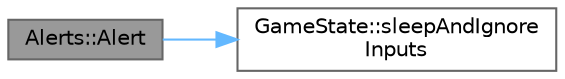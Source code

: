 digraph "Alerts::Alert"
{
 // LATEX_PDF_SIZE
  bgcolor="transparent";
  edge [fontname=Helvetica,fontsize=10,labelfontname=Helvetica,labelfontsize=10];
  node [fontname=Helvetica,fontsize=10,shape=box,height=0.2,width=0.4];
  rankdir="LR";
  Node1 [id="Node000001",label="Alerts::Alert",height=0.2,width=0.4,color="gray40", fillcolor="grey60", style="filled", fontcolor="black",tooltip="Displays a general alert message."];
  Node1 -> Node2 [id="edge2_Node000001_Node000002",color="steelblue1",style="solid",tooltip=" "];
  Node2 [id="Node000002",label="GameState::sleepAndIgnore\lInputs",height=0.2,width=0.4,color="grey40", fillcolor="white", style="filled",URL="$class_game_state.html#acc8e547b41b8b7a515afe338a138487e",tooltip=" "];
}
